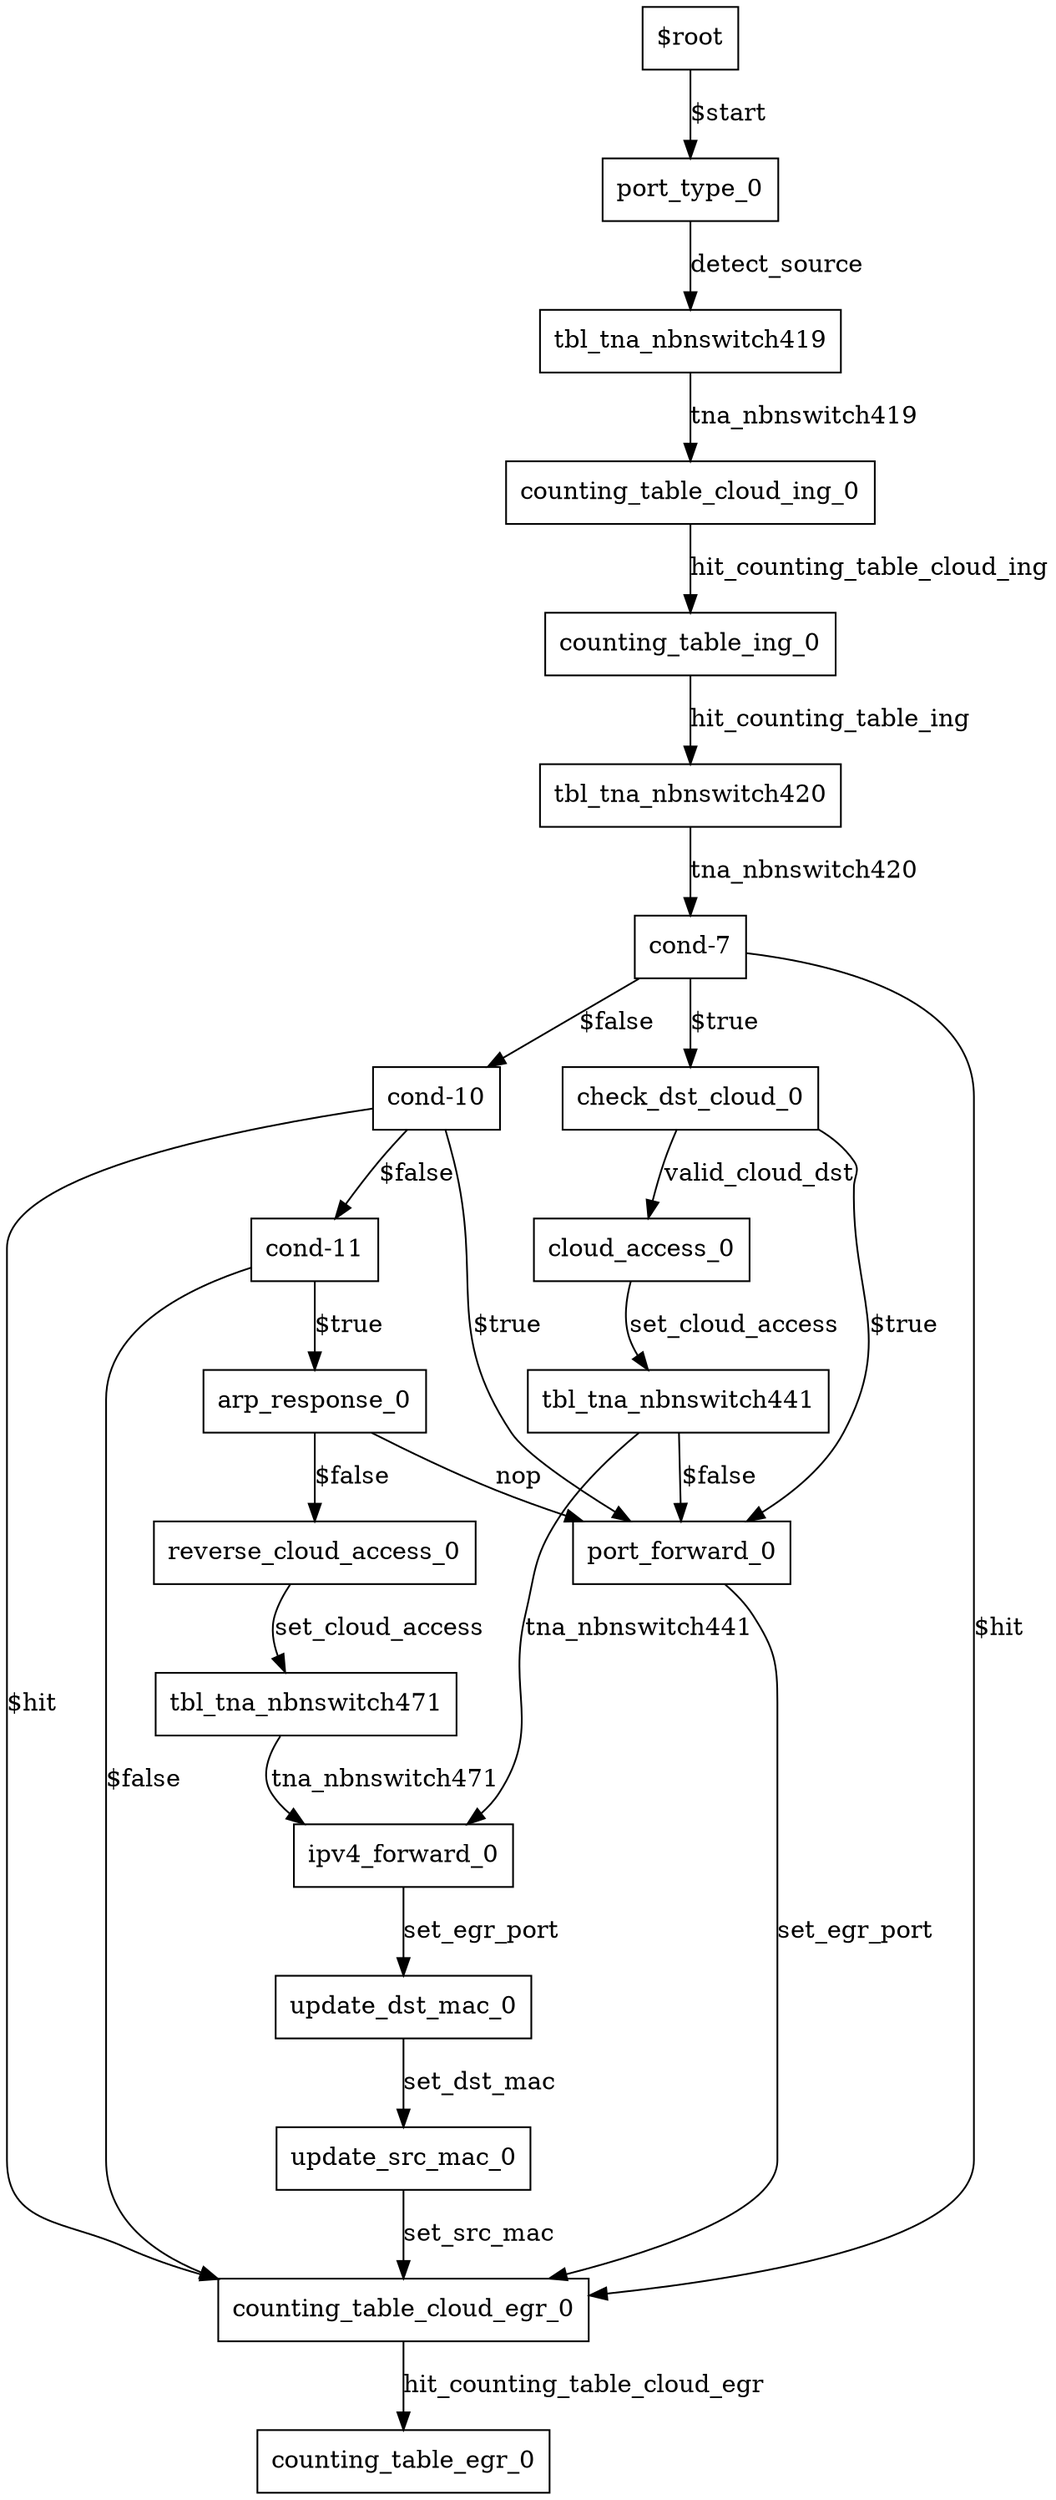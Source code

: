 digraph ingress {
0 [label="$root" shape=box color="black"];
17 [label="arp_response_0" shape=box color="black"];
7 [label="check_dst_cloud_0" shape=box color="black"];
10 [label="cloud_access_0" shape=box color="black"];
8 [label="cond-10" shape=box color="black"];
16 [label="cond-11" shape=box color="black"];
6 [label="cond-7" shape=box color="black"];
9 [label="counting_table_cloud_egr_0" shape=box color="black"];
3 [label="counting_table_cloud_ing_0" shape=box color="black"];
20 [label="counting_table_egr_0" shape=box color="black"];
4 [label="counting_table_ing_0" shape=box color="black"];
13 [label="ipv4_forward_0" shape=box color="black"];
11 [label="port_forward_0" shape=box color="black"];
1 [label="port_type_0" shape=box color="black"];
18 [label="reverse_cloud_access_0" shape=box color="black"];
2 [label="tbl_tna_nbnswitch419" shape=box color="black"];
5 [label="tbl_tna_nbnswitch420" shape=box color="black"];
12 [label="tbl_tna_nbnswitch441" shape=box color="black"];
19 [label="tbl_tna_nbnswitch471" shape=box color="black"];
14 [label="update_dst_mac_0" shape=box color="black"];
15 [label="update_src_mac_0" shape=box color="black"];
0-> 1 [label="$start" color="black"];
17-> 11 [label="nop" color="black"];
17-> 18 [label="$false" color="black"];
7-> 10 [label="valid_cloud_dst" color="black"];
7-> 11 [label="$true" color="black"];
10-> 12 [label="set_cloud_access" color="black"];
8-> 11 [label="$true" color="black"];
8-> 16 [label="$false" color="black"];
8-> 9 [label="$hit" color="black"];
16-> 17 [label="$true" color="black"];
16-> 9 [label="$false" color="black"];
6-> 7 [label="$true" color="black"];
6-> 8 [label="$false" color="black"];
6-> 9 [label="$hit" color="black"];
9-> 20 [label="hit_counting_table_cloud_egr" color="black"];
3-> 4 [label="hit_counting_table_cloud_ing" color="black"];
4-> 5 [label="hit_counting_table_ing" color="black"];
13-> 14 [label="set_egr_port" color="black"];
11-> 9 [label="set_egr_port" color="black"];
1-> 2 [label="detect_source" color="black"];
18-> 19 [label="set_cloud_access" color="black"];
2-> 3 [label="tna_nbnswitch419" color="black"];
5-> 6 [label="tna_nbnswitch420" color="black"];
12-> 13 [label="tna_nbnswitch441" color="black"];
12-> 11 [label="$false" color="black"];
19-> 13 [label="tna_nbnswitch471" color="black"];
14-> 15 [label="set_dst_mac" color="black"];
15-> 9 [label="set_src_mac" color="black"];
}
